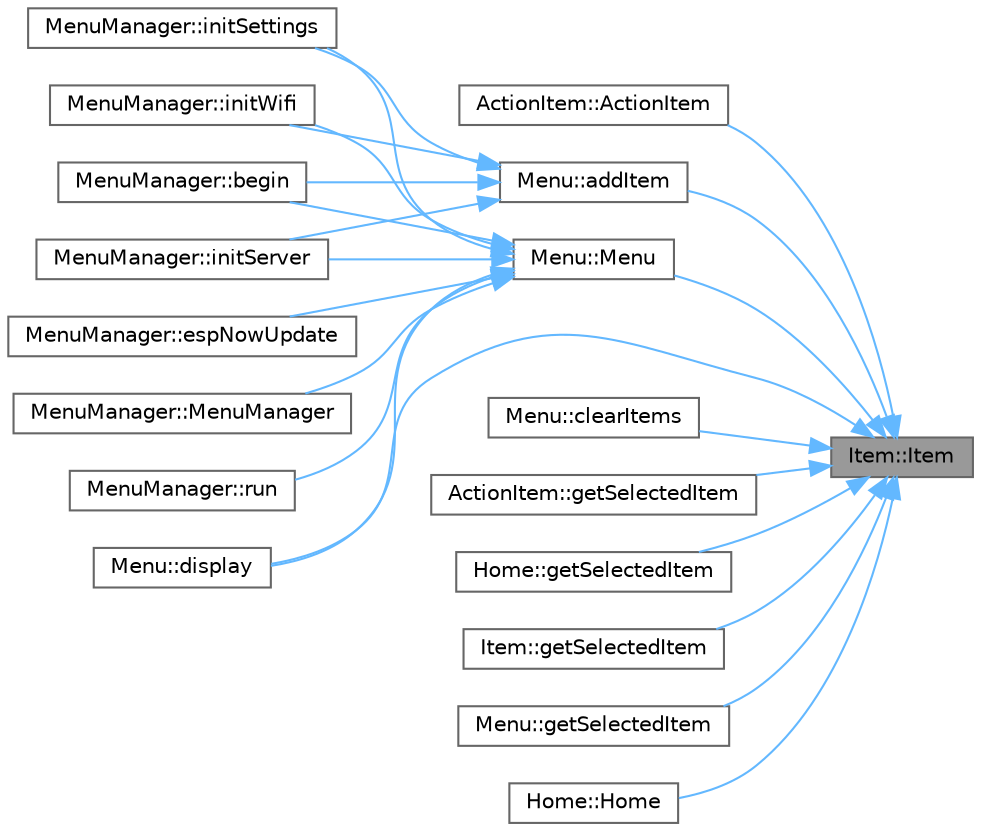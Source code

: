 digraph "Item::Item"
{
 // LATEX_PDF_SIZE
  bgcolor="transparent";
  edge [fontname=Helvetica,fontsize=10,labelfontname=Helvetica,labelfontsize=10];
  node [fontname=Helvetica,fontsize=10,shape=box,height=0.2,width=0.4];
  rankdir="RL";
  Node1 [id="Node000001",label="Item::Item",height=0.2,width=0.4,color="gray40", fillcolor="grey60", style="filled", fontcolor="black",tooltip=" "];
  Node1 -> Node2 [id="edge1_Node000001_Node000002",dir="back",color="steelblue1",style="solid",tooltip=" "];
  Node2 [id="Node000002",label="ActionItem::ActionItem",height=0.2,width=0.4,color="grey40", fillcolor="white", style="filled",URL="$class_action_item.html#a6904c48f737d4075a4f41723f9da95a2",tooltip=" "];
  Node1 -> Node3 [id="edge2_Node000001_Node000003",dir="back",color="steelblue1",style="solid",tooltip=" "];
  Node3 [id="Node000003",label="Menu::addItem",height=0.2,width=0.4,color="grey40", fillcolor="white", style="filled",URL="$class_menu.html#ac4677d6317c37274b51e1666f3a65086",tooltip=" "];
  Node3 -> Node4 [id="edge3_Node000003_Node000004",dir="back",color="steelblue1",style="solid",tooltip=" "];
  Node4 [id="Node000004",label="MenuManager::begin",height=0.2,width=0.4,color="grey40", fillcolor="white", style="filled",URL="$class_menu_manager.html#a42e07ecc4b6ac9bc8ee85e1fd41c3339",tooltip=" "];
  Node3 -> Node5 [id="edge4_Node000003_Node000005",dir="back",color="steelblue1",style="solid",tooltip=" "];
  Node5 [id="Node000005",label="MenuManager::initServer",height=0.2,width=0.4,color="grey40", fillcolor="white", style="filled",URL="$class_menu_manager.html#a58f16e2496a3d9388060b71d34a031b4",tooltip=" "];
  Node3 -> Node6 [id="edge5_Node000003_Node000006",dir="back",color="steelblue1",style="solid",tooltip=" "];
  Node6 [id="Node000006",label="MenuManager::initSettings",height=0.2,width=0.4,color="grey40", fillcolor="white", style="filled",URL="$class_menu_manager.html#ae400cc05a109ce272c4070549cb17f4d",tooltip=" "];
  Node3 -> Node7 [id="edge6_Node000003_Node000007",dir="back",color="steelblue1",style="solid",tooltip=" "];
  Node7 [id="Node000007",label="MenuManager::initWifi",height=0.2,width=0.4,color="grey40", fillcolor="white", style="filled",URL="$class_menu_manager.html#aa16ddad4928c8ed4a1db39e41af31b92",tooltip=" "];
  Node1 -> Node8 [id="edge7_Node000001_Node000008",dir="back",color="steelblue1",style="solid",tooltip=" "];
  Node8 [id="Node000008",label="Menu::clearItems",height=0.2,width=0.4,color="grey40", fillcolor="white", style="filled",URL="$class_menu.html#a85c33f81874fcba673991c1fb91b9449",tooltip=" "];
  Node1 -> Node9 [id="edge8_Node000001_Node000009",dir="back",color="steelblue1",style="solid",tooltip=" "];
  Node9 [id="Node000009",label="Menu::display",height=0.2,width=0.4,color="grey40", fillcolor="white", style="filled",URL="$class_menu.html#af1cd3e7d2be63908713e3bfb3b597fa7",tooltip=" "];
  Node1 -> Node10 [id="edge9_Node000001_Node000010",dir="back",color="steelblue1",style="solid",tooltip=" "];
  Node10 [id="Node000010",label="ActionItem::getSelectedItem",height=0.2,width=0.4,color="grey40", fillcolor="white", style="filled",URL="$class_action_item.html#ab2f86116b6ea41dc10ca2cd8991927e5",tooltip=" "];
  Node1 -> Node11 [id="edge10_Node000001_Node000011",dir="back",color="steelblue1",style="solid",tooltip=" "];
  Node11 [id="Node000011",label="Home::getSelectedItem",height=0.2,width=0.4,color="grey40", fillcolor="white", style="filled",URL="$class_home.html#a23e818c0d280d065c3f4d540281589de",tooltip=" "];
  Node1 -> Node12 [id="edge11_Node000001_Node000012",dir="back",color="steelblue1",style="solid",tooltip=" "];
  Node12 [id="Node000012",label="Item::getSelectedItem",height=0.2,width=0.4,color="grey40", fillcolor="white", style="filled",URL="$class_item.html#ac7d32c79b412838851f8c6cc8343219a",tooltip=" "];
  Node1 -> Node13 [id="edge12_Node000001_Node000013",dir="back",color="steelblue1",style="solid",tooltip=" "];
  Node13 [id="Node000013",label="Menu::getSelectedItem",height=0.2,width=0.4,color="grey40", fillcolor="white", style="filled",URL="$class_menu.html#a53d39b6bca2ea9e71d4572e9626b8654",tooltip=" "];
  Node1 -> Node14 [id="edge13_Node000001_Node000014",dir="back",color="steelblue1",style="solid",tooltip=" "];
  Node14 [id="Node000014",label="Home::Home",height=0.2,width=0.4,color="grey40", fillcolor="white", style="filled",URL="$class_home.html#a4049ff9311a1bcdc87a3a4c3e7366ded",tooltip=" "];
  Node1 -> Node15 [id="edge14_Node000001_Node000015",dir="back",color="steelblue1",style="solid",tooltip=" "];
  Node15 [id="Node000015",label="Menu::Menu",height=0.2,width=0.4,color="grey40", fillcolor="white", style="filled",URL="$class_menu.html#a991bd9d4b396cb89252b5113f8cdc6bf",tooltip=" "];
  Node15 -> Node4 [id="edge15_Node000015_Node000004",dir="back",color="steelblue1",style="solid",tooltip=" "];
  Node15 -> Node9 [id="edge16_Node000015_Node000009",dir="back",color="steelblue1",style="solid",tooltip=" "];
  Node15 -> Node16 [id="edge17_Node000015_Node000016",dir="back",color="steelblue1",style="solid",tooltip=" "];
  Node16 [id="Node000016",label="MenuManager::espNowUpdate",height=0.2,width=0.4,color="grey40", fillcolor="white", style="filled",URL="$class_menu_manager.html#a245493a2cd1d70c04081ffaac2ebd8da",tooltip=" "];
  Node15 -> Node5 [id="edge18_Node000015_Node000005",dir="back",color="steelblue1",style="solid",tooltip=" "];
  Node15 -> Node6 [id="edge19_Node000015_Node000006",dir="back",color="steelblue1",style="solid",tooltip=" "];
  Node15 -> Node7 [id="edge20_Node000015_Node000007",dir="back",color="steelblue1",style="solid",tooltip=" "];
  Node15 -> Node17 [id="edge21_Node000015_Node000017",dir="back",color="steelblue1",style="solid",tooltip=" "];
  Node17 [id="Node000017",label="MenuManager::MenuManager",height=0.2,width=0.4,color="grey40", fillcolor="white", style="filled",URL="$class_menu_manager.html#a1534958928e1e97c949d17ee32ff4369",tooltip=" "];
  Node15 -> Node18 [id="edge22_Node000015_Node000018",dir="back",color="steelblue1",style="solid",tooltip=" "];
  Node18 [id="Node000018",label="MenuManager::run",height=0.2,width=0.4,color="grey40", fillcolor="white", style="filled",URL="$class_menu_manager.html#aaa37cf39efc7db5a3ef340bb18389cda",tooltip=" "];
}
